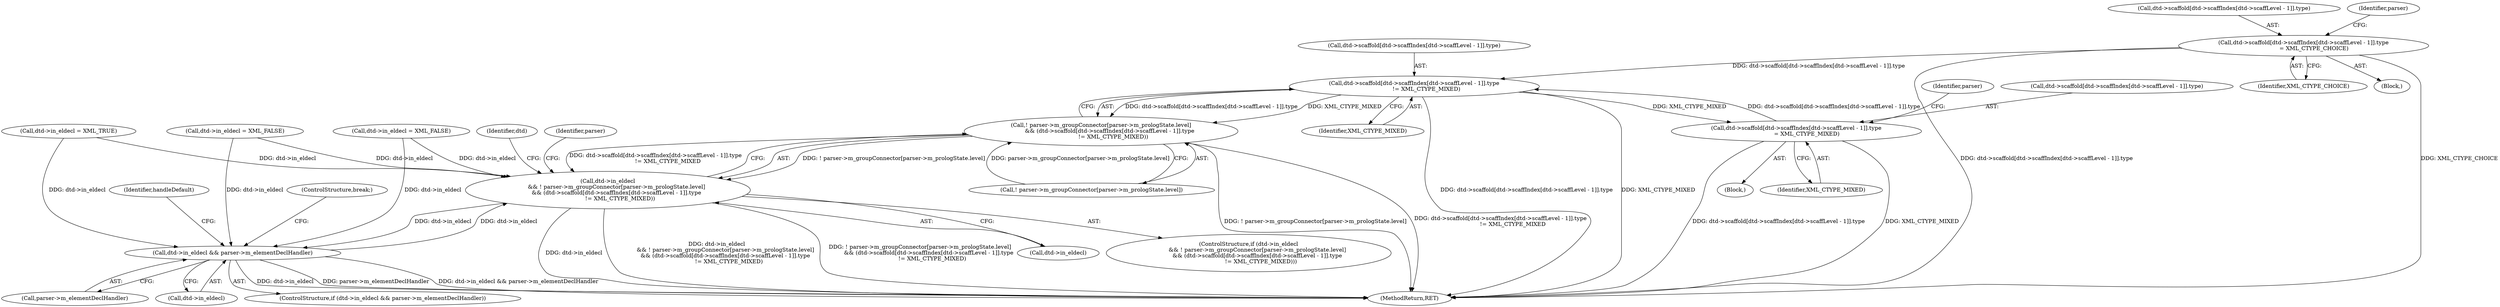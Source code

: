 digraph "0_libexpat_c20b758c332d9a13afbbb276d30db1d183a85d43@array" {
"1002585" [label="(Call,dtd->scaffold[dtd->scaffIndex[dtd->scaffLevel - 1]].type\n            = XML_CTYPE_CHOICE)"];
"1002567" [label="(Call,dtd->scaffold[dtd->scaffIndex[dtd->scaffLevel - 1]].type\n              != XML_CTYPE_MIXED)"];
"1002556" [label="(Call,! parser->m_groupConnector[parser->m_prologState.level]\n          && (dtd->scaffold[dtd->scaffIndex[dtd->scaffLevel - 1]].type\n              != XML_CTYPE_MIXED))"];
"1002552" [label="(Call,dtd->in_eldecl\n          && ! parser->m_groupConnector[parser->m_prologState.level]\n          && (dtd->scaffold[dtd->scaffIndex[dtd->scaffLevel - 1]].type\n              != XML_CTYPE_MIXED))"];
"1002525" [label="(Call,dtd->in_eldecl && parser->m_elementDeclHandler)"];
"1003001" [label="(Call,dtd->scaffold[dtd->scaffIndex[dtd->scaffLevel - 1]].type\n            = XML_CTYPE_MIXED)"];
"1002553" [label="(Call,dtd->in_eldecl)"];
"1002568" [label="(Call,dtd->scaffold[dtd->scaffIndex[dtd->scaffLevel - 1]].type)"];
"1003001" [label="(Call,dtd->scaffold[dtd->scaffIndex[dtd->scaffLevel - 1]].type\n            = XML_CTYPE_MIXED)"];
"1002567" [label="(Call,dtd->scaffold[dtd->scaffIndex[dtd->scaffLevel - 1]].type\n              != XML_CTYPE_MIXED)"];
"1002583" [label="(Identifier,XML_CTYPE_MIXED)"];
"1003020" [label="(Identifier,parser)"];
"1002526" [label="(Call,dtd->in_eldecl)"];
"1003371" [label="(MethodReturn,RET)"];
"1002524" [label="(ControlStructure,if (dtd->in_eldecl && parser->m_elementDeclHandler))"];
"1002989" [label="(Call,dtd->in_eldecl = XML_FALSE)"];
"1003002" [label="(Call,dtd->scaffold[dtd->scaffIndex[dtd->scaffLevel - 1]].type)"];
"1002552" [label="(Call,dtd->in_eldecl\n          && ! parser->m_groupConnector[parser->m_prologState.level]\n          && (dtd->scaffold[dtd->scaffIndex[dtd->scaffLevel - 1]].type\n              != XML_CTYPE_MIXED))"];
"1002557" [label="(Call,! parser->m_groupConnector[parser->m_prologState.level])"];
"1002533" [label="(Identifier,handleDefault)"];
"1002586" [label="(Call,dtd->scaffold[dtd->scaffIndex[dtd->scaffLevel - 1]].type)"];
"1003229" [label="(Call,dtd->in_eldecl = XML_FALSE)"];
"1002556" [label="(Call,! parser->m_groupConnector[parser->m_prologState.level]\n          && (dtd->scaffold[dtd->scaffIndex[dtd->scaffLevel - 1]].type\n              != XML_CTYPE_MIXED))"];
"1003000" [label="(Block,)"];
"1002612" [label="(Identifier,parser)"];
"1002907" [label="(Call,dtd->in_eldecl = XML_TRUE)"];
"1002535" [label="(ControlStructure,break;)"];
"1002601" [label="(Identifier,XML_CTYPE_CHOICE)"];
"1002525" [label="(Call,dtd->in_eldecl && parser->m_elementDeclHandler)"];
"1002584" [label="(Block,)"];
"1002551" [label="(ControlStructure,if (dtd->in_eldecl\n          && ! parser->m_groupConnector[parser->m_prologState.level]\n          && (dtd->scaffold[dtd->scaffIndex[dtd->scaffLevel - 1]].type\n              != XML_CTYPE_MIXED)))"];
"1002529" [label="(Call,parser->m_elementDeclHandler)"];
"1003017" [label="(Identifier,XML_CTYPE_MIXED)"];
"1002589" [label="(Identifier,dtd)"];
"1002585" [label="(Call,dtd->scaffold[dtd->scaffIndex[dtd->scaffLevel - 1]].type\n            = XML_CTYPE_CHOICE)"];
"1002604" [label="(Identifier,parser)"];
"1002585" -> "1002584"  [label="AST: "];
"1002585" -> "1002601"  [label="CFG: "];
"1002586" -> "1002585"  [label="AST: "];
"1002601" -> "1002585"  [label="AST: "];
"1002604" -> "1002585"  [label="CFG: "];
"1002585" -> "1003371"  [label="DDG: XML_CTYPE_CHOICE"];
"1002585" -> "1003371"  [label="DDG: dtd->scaffold[dtd->scaffIndex[dtd->scaffLevel - 1]].type"];
"1002585" -> "1002567"  [label="DDG: dtd->scaffold[dtd->scaffIndex[dtd->scaffLevel - 1]].type"];
"1002567" -> "1002556"  [label="AST: "];
"1002567" -> "1002583"  [label="CFG: "];
"1002568" -> "1002567"  [label="AST: "];
"1002583" -> "1002567"  [label="AST: "];
"1002556" -> "1002567"  [label="CFG: "];
"1002567" -> "1003371"  [label="DDG: dtd->scaffold[dtd->scaffIndex[dtd->scaffLevel - 1]].type"];
"1002567" -> "1003371"  [label="DDG: XML_CTYPE_MIXED"];
"1002567" -> "1002556"  [label="DDG: dtd->scaffold[dtd->scaffIndex[dtd->scaffLevel - 1]].type"];
"1002567" -> "1002556"  [label="DDG: XML_CTYPE_MIXED"];
"1003001" -> "1002567"  [label="DDG: dtd->scaffold[dtd->scaffIndex[dtd->scaffLevel - 1]].type"];
"1002567" -> "1003001"  [label="DDG: XML_CTYPE_MIXED"];
"1002556" -> "1002552"  [label="AST: "];
"1002556" -> "1002557"  [label="CFG: "];
"1002557" -> "1002556"  [label="AST: "];
"1002552" -> "1002556"  [label="CFG: "];
"1002556" -> "1003371"  [label="DDG: dtd->scaffold[dtd->scaffIndex[dtd->scaffLevel - 1]].type\n              != XML_CTYPE_MIXED"];
"1002556" -> "1003371"  [label="DDG: ! parser->m_groupConnector[parser->m_prologState.level]"];
"1002556" -> "1002552"  [label="DDG: ! parser->m_groupConnector[parser->m_prologState.level]"];
"1002556" -> "1002552"  [label="DDG: dtd->scaffold[dtd->scaffIndex[dtd->scaffLevel - 1]].type\n              != XML_CTYPE_MIXED"];
"1002557" -> "1002556"  [label="DDG: parser->m_groupConnector[parser->m_prologState.level]"];
"1002552" -> "1002551"  [label="AST: "];
"1002552" -> "1002553"  [label="CFG: "];
"1002553" -> "1002552"  [label="AST: "];
"1002589" -> "1002552"  [label="CFG: "];
"1002612" -> "1002552"  [label="CFG: "];
"1002552" -> "1003371"  [label="DDG: dtd->in_eldecl\n          && ! parser->m_groupConnector[parser->m_prologState.level]\n          && (dtd->scaffold[dtd->scaffIndex[dtd->scaffLevel - 1]].type\n              != XML_CTYPE_MIXED)"];
"1002552" -> "1003371"  [label="DDG: ! parser->m_groupConnector[parser->m_prologState.level]\n          && (dtd->scaffold[dtd->scaffIndex[dtd->scaffLevel - 1]].type\n              != XML_CTYPE_MIXED)"];
"1002552" -> "1003371"  [label="DDG: dtd->in_eldecl"];
"1002552" -> "1002525"  [label="DDG: dtd->in_eldecl"];
"1002907" -> "1002552"  [label="DDG: dtd->in_eldecl"];
"1002525" -> "1002552"  [label="DDG: dtd->in_eldecl"];
"1002989" -> "1002552"  [label="DDG: dtd->in_eldecl"];
"1003229" -> "1002552"  [label="DDG: dtd->in_eldecl"];
"1002525" -> "1002524"  [label="AST: "];
"1002525" -> "1002526"  [label="CFG: "];
"1002525" -> "1002529"  [label="CFG: "];
"1002526" -> "1002525"  [label="AST: "];
"1002529" -> "1002525"  [label="AST: "];
"1002533" -> "1002525"  [label="CFG: "];
"1002535" -> "1002525"  [label="CFG: "];
"1002525" -> "1003371"  [label="DDG: dtd->in_eldecl"];
"1002525" -> "1003371"  [label="DDG: parser->m_elementDeclHandler"];
"1002525" -> "1003371"  [label="DDG: dtd->in_eldecl && parser->m_elementDeclHandler"];
"1002907" -> "1002525"  [label="DDG: dtd->in_eldecl"];
"1002989" -> "1002525"  [label="DDG: dtd->in_eldecl"];
"1003229" -> "1002525"  [label="DDG: dtd->in_eldecl"];
"1003001" -> "1003000"  [label="AST: "];
"1003001" -> "1003017"  [label="CFG: "];
"1003002" -> "1003001"  [label="AST: "];
"1003017" -> "1003001"  [label="AST: "];
"1003020" -> "1003001"  [label="CFG: "];
"1003001" -> "1003371"  [label="DDG: XML_CTYPE_MIXED"];
"1003001" -> "1003371"  [label="DDG: dtd->scaffold[dtd->scaffIndex[dtd->scaffLevel - 1]].type"];
}
